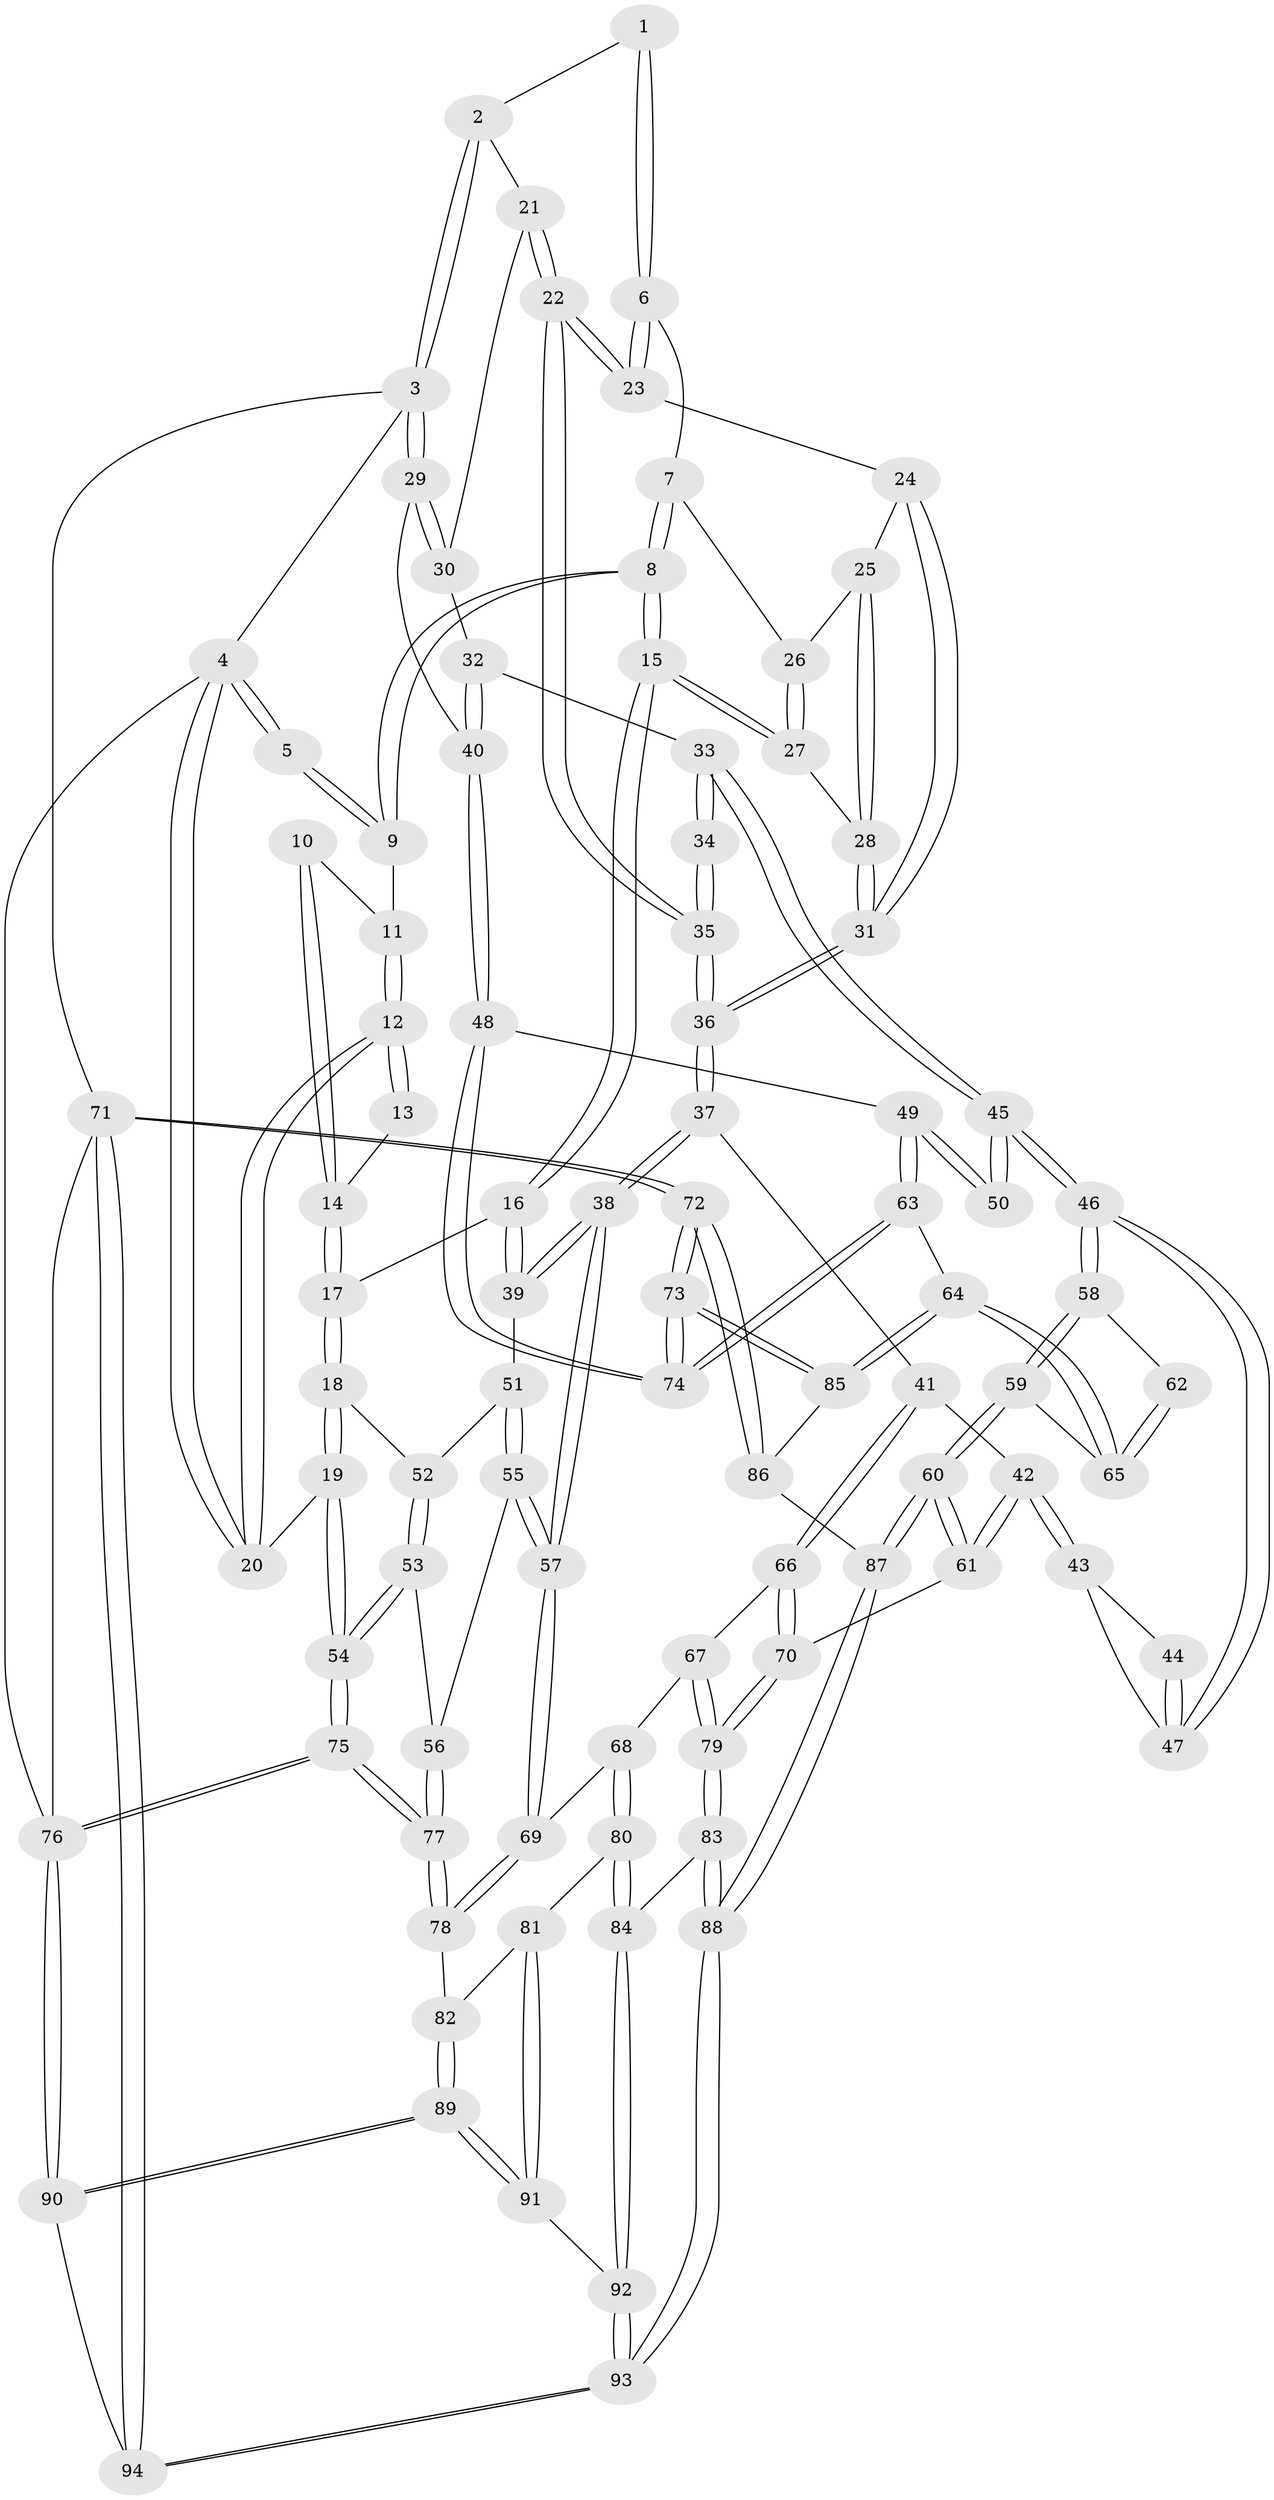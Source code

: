 // coarse degree distribution, {3: 0.4473684210526316, 4: 0.42105263157894735, 1: 0.02631578947368421, 5: 0.05263157894736842, 2: 0.05263157894736842}
// Generated by graph-tools (version 1.1) at 2025/38/03/04/25 23:38:23]
// undirected, 94 vertices, 232 edges
graph export_dot {
  node [color=gray90,style=filled];
  1 [pos="+0.37962496804742396+0"];
  2 [pos="+0.7614307370770399+0"];
  3 [pos="+1+0"];
  4 [pos="+0+0"];
  5 [pos="+0.24995896499258555+0"];
  6 [pos="+0.4264707239993017+0.08424131683153384"];
  7 [pos="+0.416347070173471+0.09210957819682664"];
  8 [pos="+0.2209878953816847+0.059252050888610526"];
  9 [pos="+0.2170859490007318+0.0438843004268351"];
  10 [pos="+0.10106411186925846+0.0732598984638625"];
  11 [pos="+0.1434576736158978+0.058797612136011965"];
  12 [pos="+0+0"];
  13 [pos="+0+0.0369435632430193"];
  14 [pos="+0.07178646873002595+0.1107601408529675"];
  15 [pos="+0.225171150696854+0.19624632502811304"];
  16 [pos="+0.1281223781084099+0.28451338604442755"];
  17 [pos="+0.015072061003528998+0.28545645462074964"];
  18 [pos="+0+0.3043655204879964"];
  19 [pos="+0+0.2920316214449949"];
  20 [pos="+0+0"];
  21 [pos="+0.7420930757825681+0"];
  22 [pos="+0.6066984494841696+0.14543936772037022"];
  23 [pos="+0.572379388531284+0.137410091508993"];
  24 [pos="+0.42654325872240856+0.1838300500388685"];
  25 [pos="+0.408315348830109+0.1632523121637657"];
  26 [pos="+0.4001748100366343+0.12078886098258121"];
  27 [pos="+0.2502401570086602+0.20212063279642156"];
  28 [pos="+0.3380303025412124+0.251797442542072"];
  29 [pos="+1+0.16112429700226932"];
  30 [pos="+0.8646942279384036+0.1427062427828691"];
  31 [pos="+0.4276054976080969+0.3266212555286477"];
  32 [pos="+0.8599132015479088+0.25277761666786114"];
  33 [pos="+0.7888894484773665+0.32446874789008456"];
  34 [pos="+0.7060777104118713+0.2923422599813444"];
  35 [pos="+0.6053323550284853+0.21542985082786803"];
  36 [pos="+0.46018624904913225+0.36474124427608073"];
  37 [pos="+0.45730804051851964+0.38697708699765193"];
  38 [pos="+0.27002424112710655+0.4603076097885674"];
  39 [pos="+0.2238646224966572+0.428157098650417"];
  40 [pos="+1+0.3599791390020054"];
  41 [pos="+0.49336263475003045+0.4404234862234042"];
  42 [pos="+0.5510191444090485+0.4649009852960168"];
  43 [pos="+0.5986126461256794+0.4668886140934648"];
  44 [pos="+0.6881748458652777+0.3270214648045456"];
  45 [pos="+0.7986287929529275+0.3701753213544902"];
  46 [pos="+0.6788297318279518+0.49101210182731264"];
  47 [pos="+0.6664428542827044+0.4864250172402742"];
  48 [pos="+1+0.45509035719369934"];
  49 [pos="+0.9569145638603175+0.4816522157578362"];
  50 [pos="+0.8847365039640733+0.46187574888728417"];
  51 [pos="+0.10431038365568233+0.5062925902898733"];
  52 [pos="+0.053164670115277306+0.4928454481404184"];
  53 [pos="+0.030111848347195786+0.5845442236564465"];
  54 [pos="+0+0.7317564608564228"];
  55 [pos="+0.1354791097955301+0.6012047462918307"];
  56 [pos="+0.12014519594707679+0.6120366389506581"];
  57 [pos="+0.26133511871246967+0.5933215355345762"];
  58 [pos="+0.691808599973167+0.5145934557036886"];
  59 [pos="+0.7341990797829289+0.6328533177764667"];
  60 [pos="+0.6340519284633259+0.6964895251978074"];
  61 [pos="+0.6117650545001042+0.6881986265785155"];
  62 [pos="+0.8682153126655775+0.4769933140739591"];
  63 [pos="+0.8674191682759557+0.6671882107838367"];
  64 [pos="+0.8332640298070546+0.6855327975270904"];
  65 [pos="+0.73889670246681+0.6333829053915425"];
  66 [pos="+0.47437704430304833+0.5080590752254721"];
  67 [pos="+0.33164624242795776+0.6376688902979305"];
  68 [pos="+0.2969194560590471+0.6307542513289126"];
  69 [pos="+0.2778610347389048+0.620847808810086"];
  70 [pos="+0.4966023256840519+0.6886761062710675"];
  71 [pos="+1+1"];
  72 [pos="+1+1"];
  73 [pos="+1+1"];
  74 [pos="+1+0.7085526984722219"];
  75 [pos="+0+0.9824006890816391"];
  76 [pos="+0+1"];
  77 [pos="+0.06843880759289893+0.7795629092300982"];
  78 [pos="+0.16977797831719868+0.7768021308811466"];
  79 [pos="+0.45011122181095004+0.7158367465505598"];
  80 [pos="+0.30965658834862864+0.8338026267826254"];
  81 [pos="+0.2715550998578324+0.8285098020610364"];
  82 [pos="+0.22133763066453177+0.8161805774913857"];
  83 [pos="+0.4475366269973152+0.7272104574136551"];
  84 [pos="+0.35272014208000996+0.8571198849828219"];
  85 [pos="+0.8409217109930487+0.7331787365836151"];
  86 [pos="+0.7622358276477703+0.8455702447350966"];
  87 [pos="+0.6545411862509488+0.8540785641070577"];
  88 [pos="+0.5926764492653136+0.9509127435801684"];
  89 [pos="+0.17361195325129603+0.9882488807433216"];
  90 [pos="+0+1"];
  91 [pos="+0.21552567485605556+0.9659072240189941"];
  92 [pos="+0.368714135459075+0.9070772479625152"];
  93 [pos="+0.5397515756573624+1"];
  94 [pos="+0.5426033526086766+1"];
  1 -- 2;
  1 -- 6;
  1 -- 6;
  2 -- 3;
  2 -- 3;
  2 -- 21;
  3 -- 4;
  3 -- 29;
  3 -- 29;
  3 -- 71;
  4 -- 5;
  4 -- 5;
  4 -- 20;
  4 -- 20;
  4 -- 76;
  5 -- 9;
  5 -- 9;
  6 -- 7;
  6 -- 23;
  6 -- 23;
  7 -- 8;
  7 -- 8;
  7 -- 26;
  8 -- 9;
  8 -- 9;
  8 -- 15;
  8 -- 15;
  9 -- 11;
  10 -- 11;
  10 -- 14;
  10 -- 14;
  11 -- 12;
  11 -- 12;
  12 -- 13;
  12 -- 13;
  12 -- 20;
  12 -- 20;
  13 -- 14;
  14 -- 17;
  14 -- 17;
  15 -- 16;
  15 -- 16;
  15 -- 27;
  15 -- 27;
  16 -- 17;
  16 -- 39;
  16 -- 39;
  17 -- 18;
  17 -- 18;
  18 -- 19;
  18 -- 19;
  18 -- 52;
  19 -- 20;
  19 -- 54;
  19 -- 54;
  21 -- 22;
  21 -- 22;
  21 -- 30;
  22 -- 23;
  22 -- 23;
  22 -- 35;
  22 -- 35;
  23 -- 24;
  24 -- 25;
  24 -- 31;
  24 -- 31;
  25 -- 26;
  25 -- 28;
  25 -- 28;
  26 -- 27;
  26 -- 27;
  27 -- 28;
  28 -- 31;
  28 -- 31;
  29 -- 30;
  29 -- 30;
  29 -- 40;
  30 -- 32;
  31 -- 36;
  31 -- 36;
  32 -- 33;
  32 -- 40;
  32 -- 40;
  33 -- 34;
  33 -- 34;
  33 -- 45;
  33 -- 45;
  34 -- 35;
  34 -- 35;
  35 -- 36;
  35 -- 36;
  36 -- 37;
  36 -- 37;
  37 -- 38;
  37 -- 38;
  37 -- 41;
  38 -- 39;
  38 -- 39;
  38 -- 57;
  38 -- 57;
  39 -- 51;
  40 -- 48;
  40 -- 48;
  41 -- 42;
  41 -- 66;
  41 -- 66;
  42 -- 43;
  42 -- 43;
  42 -- 61;
  42 -- 61;
  43 -- 44;
  43 -- 47;
  44 -- 47;
  44 -- 47;
  45 -- 46;
  45 -- 46;
  45 -- 50;
  45 -- 50;
  46 -- 47;
  46 -- 47;
  46 -- 58;
  46 -- 58;
  48 -- 49;
  48 -- 74;
  48 -- 74;
  49 -- 50;
  49 -- 50;
  49 -- 63;
  49 -- 63;
  51 -- 52;
  51 -- 55;
  51 -- 55;
  52 -- 53;
  52 -- 53;
  53 -- 54;
  53 -- 54;
  53 -- 56;
  54 -- 75;
  54 -- 75;
  55 -- 56;
  55 -- 57;
  55 -- 57;
  56 -- 77;
  56 -- 77;
  57 -- 69;
  57 -- 69;
  58 -- 59;
  58 -- 59;
  58 -- 62;
  59 -- 60;
  59 -- 60;
  59 -- 65;
  60 -- 61;
  60 -- 61;
  60 -- 87;
  60 -- 87;
  61 -- 70;
  62 -- 65;
  62 -- 65;
  63 -- 64;
  63 -- 74;
  63 -- 74;
  64 -- 65;
  64 -- 65;
  64 -- 85;
  64 -- 85;
  66 -- 67;
  66 -- 70;
  66 -- 70;
  67 -- 68;
  67 -- 79;
  67 -- 79;
  68 -- 69;
  68 -- 80;
  68 -- 80;
  69 -- 78;
  69 -- 78;
  70 -- 79;
  70 -- 79;
  71 -- 72;
  71 -- 72;
  71 -- 94;
  71 -- 94;
  71 -- 76;
  72 -- 73;
  72 -- 73;
  72 -- 86;
  72 -- 86;
  73 -- 74;
  73 -- 74;
  73 -- 85;
  73 -- 85;
  75 -- 76;
  75 -- 76;
  75 -- 77;
  75 -- 77;
  76 -- 90;
  76 -- 90;
  77 -- 78;
  77 -- 78;
  78 -- 82;
  79 -- 83;
  79 -- 83;
  80 -- 81;
  80 -- 84;
  80 -- 84;
  81 -- 82;
  81 -- 91;
  81 -- 91;
  82 -- 89;
  82 -- 89;
  83 -- 84;
  83 -- 88;
  83 -- 88;
  84 -- 92;
  84 -- 92;
  85 -- 86;
  86 -- 87;
  87 -- 88;
  87 -- 88;
  88 -- 93;
  88 -- 93;
  89 -- 90;
  89 -- 90;
  89 -- 91;
  89 -- 91;
  90 -- 94;
  91 -- 92;
  92 -- 93;
  92 -- 93;
  93 -- 94;
  93 -- 94;
}
